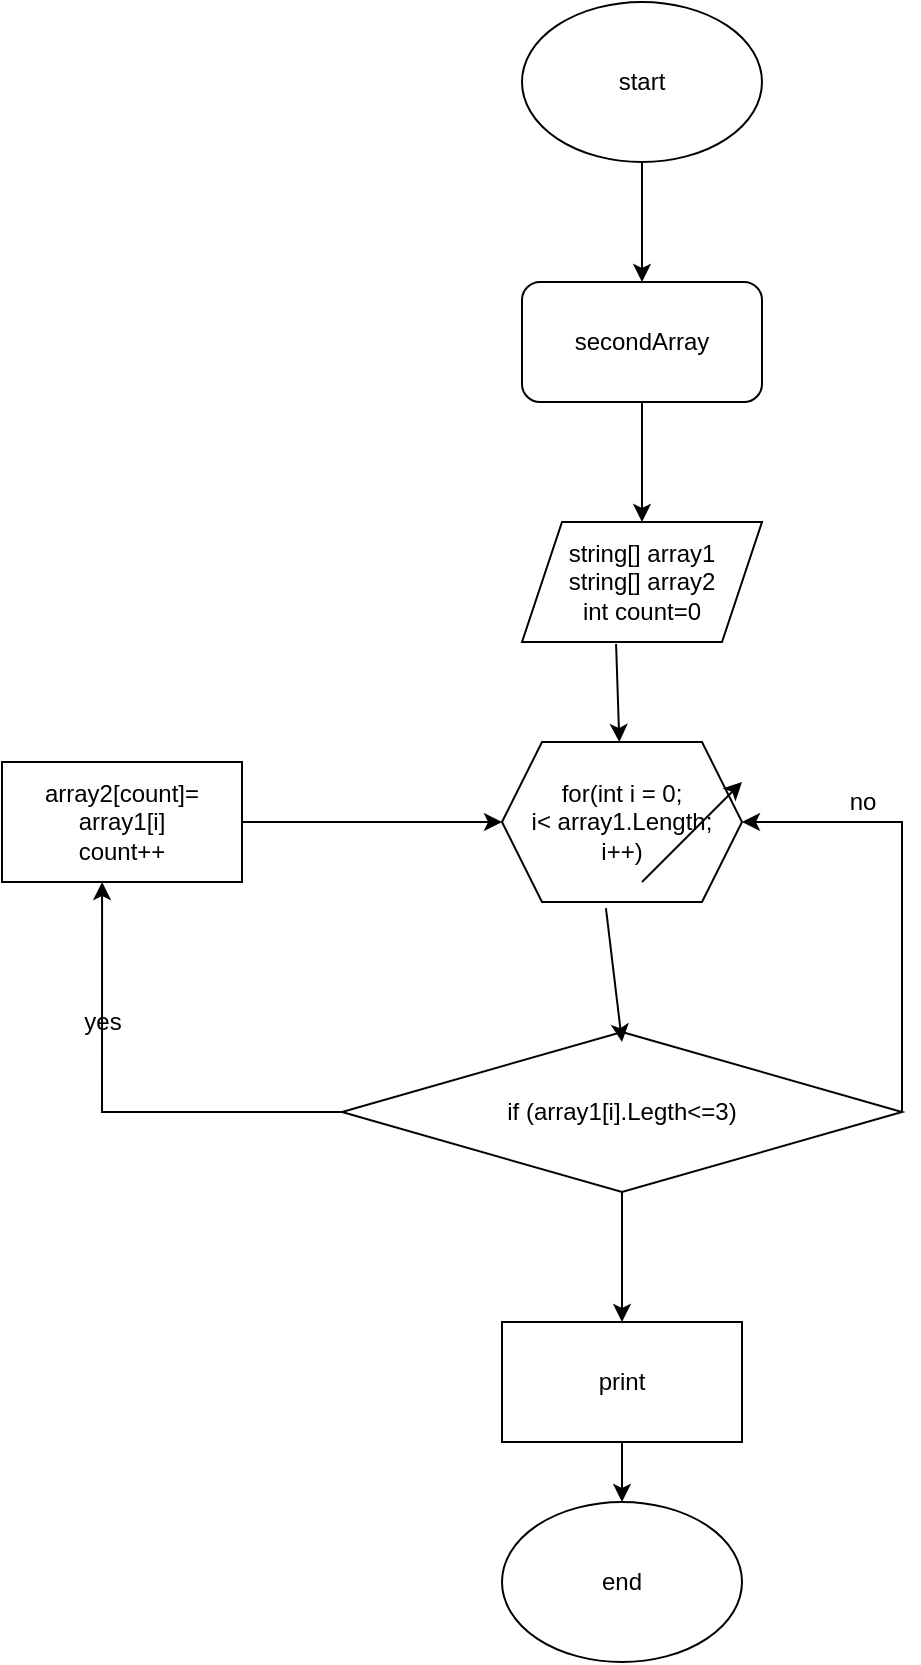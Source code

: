 <mxfile version="20.4.1" type="github"><diagram id="6rKwDMid68SN6Ff3zVnJ" name="Страница 1"><mxGraphModel dx="1422" dy="762" grid="1" gridSize="10" guides="1" tooltips="1" connect="1" arrows="1" fold="1" page="1" pageScale="1" pageWidth="827" pageHeight="1169" math="0" shadow="0"><root><mxCell id="0"/><mxCell id="1" parent="0"/><mxCell id="M0UZmwn30fVQwllmTXS8-1" value="start" style="ellipse;whiteSpace=wrap;html=1;" vertex="1" parent="1"><mxGeometry x="330" y="30" width="120" height="80" as="geometry"/></mxCell><mxCell id="M0UZmwn30fVQwllmTXS8-2" value="" style="endArrow=classic;html=1;rounded=0;exitX=0.5;exitY=1;exitDx=0;exitDy=0;" edge="1" parent="1" source="M0UZmwn30fVQwllmTXS8-1"><mxGeometry width="50" height="50" relative="1" as="geometry"><mxPoint x="390" y="420" as="sourcePoint"/><mxPoint x="390" y="170" as="targetPoint"/></mxGeometry></mxCell><mxCell id="M0UZmwn30fVQwllmTXS8-3" value="secondArray" style="rounded=1;whiteSpace=wrap;html=1;" vertex="1" parent="1"><mxGeometry x="330" y="170" width="120" height="60" as="geometry"/></mxCell><mxCell id="M0UZmwn30fVQwllmTXS8-4" value="" style="endArrow=classic;html=1;rounded=0;exitX=0.5;exitY=1;exitDx=0;exitDy=0;" edge="1" parent="1" source="M0UZmwn30fVQwllmTXS8-3" target="M0UZmwn30fVQwllmTXS8-5"><mxGeometry width="50" height="50" relative="1" as="geometry"><mxPoint x="390" y="420" as="sourcePoint"/><mxPoint x="390" y="320" as="targetPoint"/></mxGeometry></mxCell><mxCell id="M0UZmwn30fVQwllmTXS8-5" value="string[] array1&lt;br&gt;string[] array2&lt;br&gt;int count=0" style="shape=parallelogram;perimeter=parallelogramPerimeter;whiteSpace=wrap;html=1;fixedSize=1;" vertex="1" parent="1"><mxGeometry x="330" y="290" width="120" height="60" as="geometry"/></mxCell><mxCell id="M0UZmwn30fVQwllmTXS8-6" value="" style="endArrow=classic;html=1;rounded=0;exitX=0.392;exitY=1.017;exitDx=0;exitDy=0;exitPerimeter=0;" edge="1" parent="1" source="M0UZmwn30fVQwllmTXS8-5" target="M0UZmwn30fVQwllmTXS8-7"><mxGeometry width="50" height="50" relative="1" as="geometry"><mxPoint x="390" y="420" as="sourcePoint"/><mxPoint x="380" y="420" as="targetPoint"/></mxGeometry></mxCell><mxCell id="M0UZmwn30fVQwllmTXS8-7" value="for(int i = 0;&lt;br&gt;i&amp;lt; array1.Length;&lt;br&gt;i++)" style="shape=hexagon;perimeter=hexagonPerimeter2;whiteSpace=wrap;html=1;fixedSize=1;" vertex="1" parent="1"><mxGeometry x="320" y="400" width="120" height="80" as="geometry"/></mxCell><mxCell id="M0UZmwn30fVQwllmTXS8-8" value="array2[count]= array1[i]&lt;br&gt;count++" style="rounded=0;whiteSpace=wrap;html=1;" vertex="1" parent="1"><mxGeometry x="70" y="410" width="120" height="60" as="geometry"/></mxCell><mxCell id="M0UZmwn30fVQwllmTXS8-18" style="edgeStyle=orthogonalEdgeStyle;rounded=0;orthogonalLoop=1;jettySize=auto;html=1;exitX=0.5;exitY=1;exitDx=0;exitDy=0;" edge="1" parent="1" source="M0UZmwn30fVQwllmTXS8-9"><mxGeometry relative="1" as="geometry"><mxPoint x="380" y="690" as="targetPoint"/></mxGeometry></mxCell><mxCell id="M0UZmwn30fVQwllmTXS8-9" value="if (array1[i].Legth&amp;lt;=3)" style="rhombus;whiteSpace=wrap;html=1;" vertex="1" parent="1"><mxGeometry x="240" y="545" width="280" height="80" as="geometry"/></mxCell><mxCell id="M0UZmwn30fVQwllmTXS8-10" value="" style="endArrow=classic;html=1;rounded=0;exitX=0.433;exitY=1.038;exitDx=0;exitDy=0;exitPerimeter=0;" edge="1" parent="1" source="M0UZmwn30fVQwllmTXS8-7"><mxGeometry width="50" height="50" relative="1" as="geometry"><mxPoint x="390" y="390" as="sourcePoint"/><mxPoint x="380" y="550" as="targetPoint"/></mxGeometry></mxCell><mxCell id="M0UZmwn30fVQwllmTXS8-12" value="" style="endArrow=classic;html=1;rounded=0;exitX=1;exitY=0.5;exitDx=0;exitDy=0;entryX=0;entryY=0.5;entryDx=0;entryDy=0;" edge="1" parent="1" source="M0UZmwn30fVQwllmTXS8-8" target="M0UZmwn30fVQwllmTXS8-7"><mxGeometry width="50" height="50" relative="1" as="geometry"><mxPoint x="390" y="370" as="sourcePoint"/><mxPoint x="440" y="320" as="targetPoint"/></mxGeometry></mxCell><mxCell id="M0UZmwn30fVQwllmTXS8-13" value="" style="endArrow=classic;html=1;rounded=0;exitX=0;exitY=0.5;exitDx=0;exitDy=0;entryX=0.417;entryY=1;entryDx=0;entryDy=0;entryPerimeter=0;" edge="1" parent="1" source="M0UZmwn30fVQwllmTXS8-9" target="M0UZmwn30fVQwllmTXS8-8"><mxGeometry width="50" height="50" relative="1" as="geometry"><mxPoint x="390" y="370" as="sourcePoint"/><mxPoint x="100" y="585" as="targetPoint"/><Array as="points"><mxPoint x="120" y="585"/></Array></mxGeometry></mxCell><mxCell id="M0UZmwn30fVQwllmTXS8-14" value="" style="endArrow=classic;html=1;rounded=0;exitX=1;exitY=0.5;exitDx=0;exitDy=0;entryX=1;entryY=0.5;entryDx=0;entryDy=0;" edge="1" parent="1" source="M0UZmwn30fVQwllmTXS8-9" target="M0UZmwn30fVQwllmTXS8-7"><mxGeometry width="50" height="50" relative="1" as="geometry"><mxPoint x="390" y="370" as="sourcePoint"/><mxPoint x="520" y="430" as="targetPoint"/><Array as="points"><mxPoint x="520" y="440"/></Array></mxGeometry></mxCell><mxCell id="M0UZmwn30fVQwllmTXS8-15" value="no" style="text;html=1;align=center;verticalAlign=middle;resizable=0;points=[];autosize=1;strokeColor=none;fillColor=none;" vertex="1" parent="1"><mxGeometry x="480" y="415" width="40" height="30" as="geometry"/></mxCell><mxCell id="M0UZmwn30fVQwllmTXS8-16" value="yes" style="text;html=1;align=center;verticalAlign=middle;resizable=0;points=[];autosize=1;strokeColor=none;fillColor=none;" vertex="1" parent="1"><mxGeometry x="100" y="525" width="40" height="30" as="geometry"/></mxCell><mxCell id="M0UZmwn30fVQwllmTXS8-17" value="" style="endArrow=classic;html=1;rounded=0;" edge="1" parent="1"><mxGeometry width="50" height="50" relative="1" as="geometry"><mxPoint x="390" y="470" as="sourcePoint"/><mxPoint x="440" y="420" as="targetPoint"/></mxGeometry></mxCell><mxCell id="M0UZmwn30fVQwllmTXS8-20" value="print" style="rounded=0;whiteSpace=wrap;html=1;" vertex="1" parent="1"><mxGeometry x="320" y="690" width="120" height="60" as="geometry"/></mxCell><mxCell id="M0UZmwn30fVQwllmTXS8-21" value="" style="endArrow=classic;html=1;rounded=0;exitX=0.5;exitY=1;exitDx=0;exitDy=0;" edge="1" parent="1" source="M0UZmwn30fVQwllmTXS8-20" target="M0UZmwn30fVQwllmTXS8-22"><mxGeometry width="50" height="50" relative="1" as="geometry"><mxPoint x="390" y="570" as="sourcePoint"/><mxPoint x="380" y="820" as="targetPoint"/></mxGeometry></mxCell><mxCell id="M0UZmwn30fVQwllmTXS8-22" value="end" style="ellipse;whiteSpace=wrap;html=1;" vertex="1" parent="1"><mxGeometry x="320" y="780" width="120" height="80" as="geometry"/></mxCell></root></mxGraphModel></diagram></mxfile>